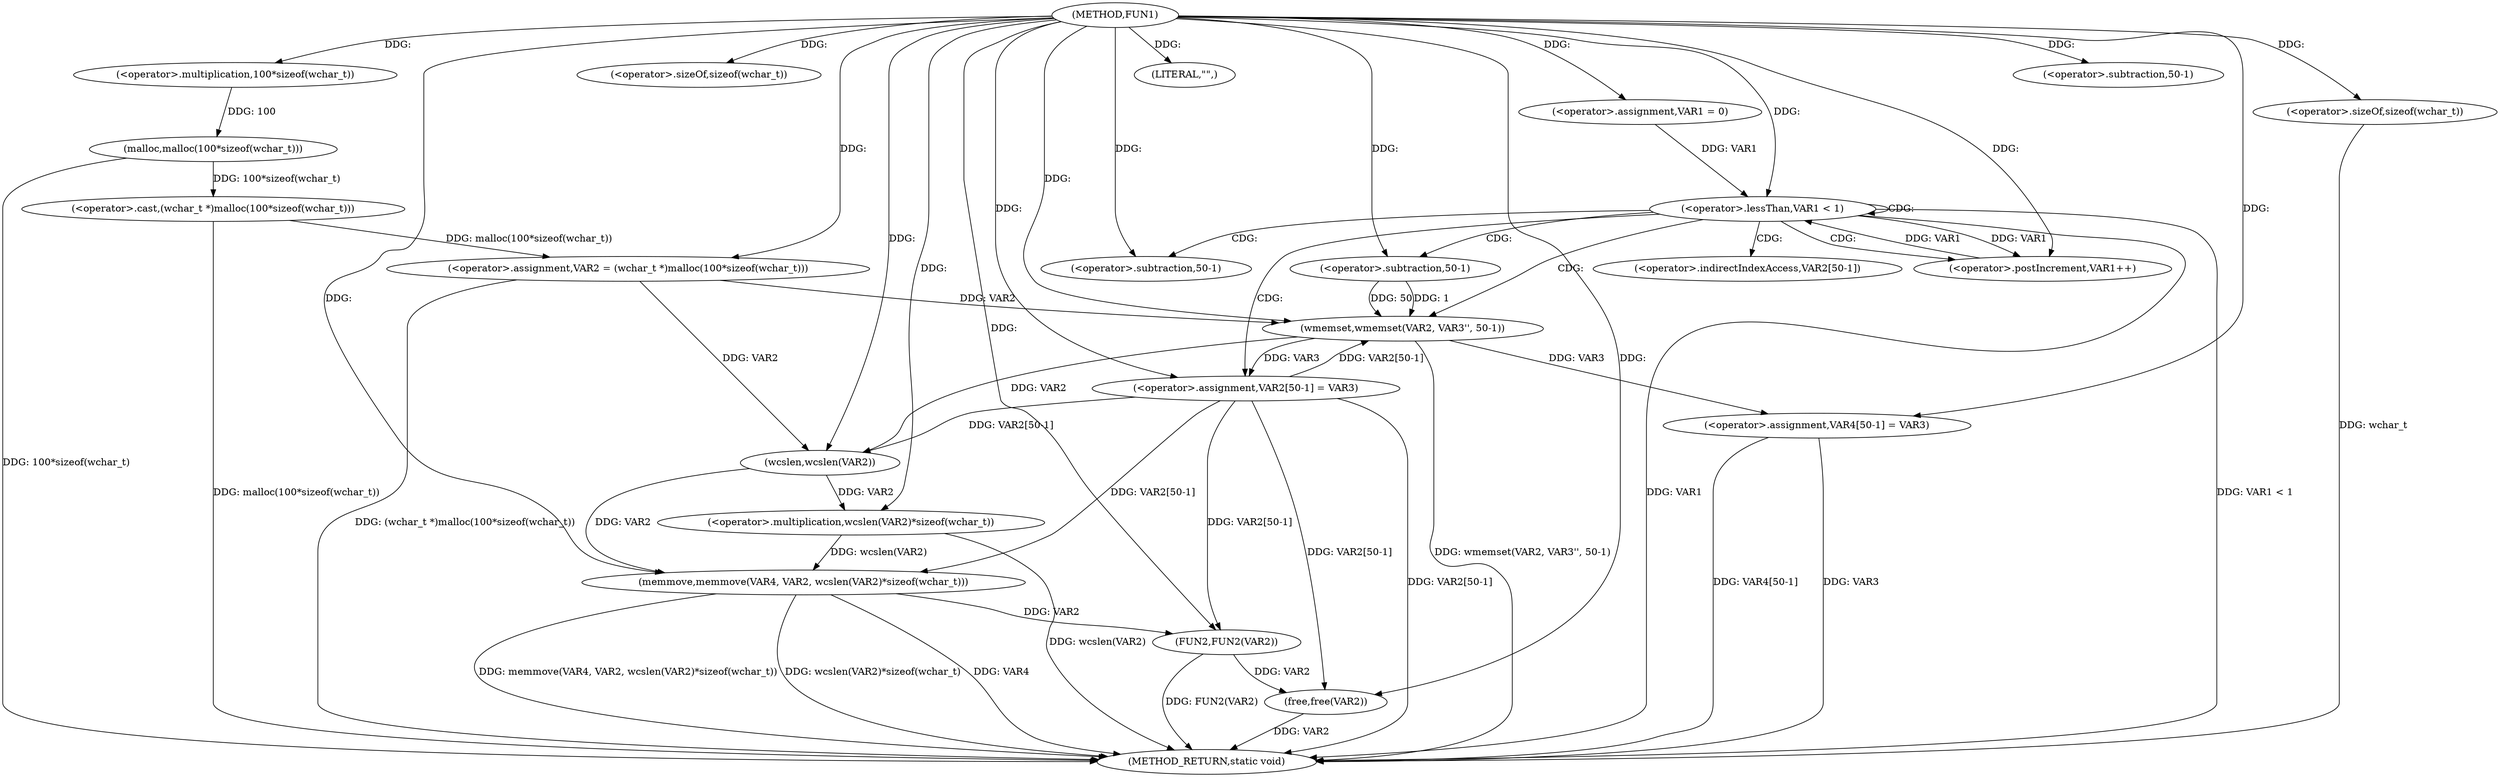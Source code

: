 digraph FUN1 {  
"1000100" [label = "(METHOD,FUN1)" ]
"1000157" [label = "(METHOD_RETURN,static void)" ]
"1000104" [label = "(<operator>.assignment,VAR2 = (wchar_t *)malloc(100*sizeof(wchar_t)))" ]
"1000106" [label = "(<operator>.cast,(wchar_t *)malloc(100*sizeof(wchar_t)))" ]
"1000108" [label = "(malloc,malloc(100*sizeof(wchar_t)))" ]
"1000109" [label = "(<operator>.multiplication,100*sizeof(wchar_t))" ]
"1000111" [label = "(<operator>.sizeOf,sizeof(wchar_t))" ]
"1000114" [label = "(<operator>.assignment,VAR1 = 0)" ]
"1000117" [label = "(<operator>.lessThan,VAR1 < 1)" ]
"1000120" [label = "(<operator>.postIncrement,VAR1++)" ]
"1000123" [label = "(wmemset,wmemset(VAR2, VAR3'', 50-1))" ]
"1000126" [label = "(<operator>.subtraction,50-1)" ]
"1000129" [label = "(<operator>.assignment,VAR2[50-1] = VAR3)" ]
"1000132" [label = "(<operator>.subtraction,50-1)" ]
"1000137" [label = "(LITERAL,\"\",)" ]
"1000138" [label = "(memmove,memmove(VAR4, VAR2, wcslen(VAR2)*sizeof(wchar_t)))" ]
"1000141" [label = "(<operator>.multiplication,wcslen(VAR2)*sizeof(wchar_t))" ]
"1000142" [label = "(wcslen,wcslen(VAR2))" ]
"1000144" [label = "(<operator>.sizeOf,sizeof(wchar_t))" ]
"1000146" [label = "(<operator>.assignment,VAR4[50-1] = VAR3)" ]
"1000149" [label = "(<operator>.subtraction,50-1)" ]
"1000153" [label = "(FUN2,FUN2(VAR2))" ]
"1000155" [label = "(free,free(VAR2))" ]
"1000130" [label = "(<operator>.indirectIndexAccess,VAR2[50-1])" ]
  "1000117" -> "1000157"  [ label = "DDG: VAR1 < 1"] 
  "1000129" -> "1000157"  [ label = "DDG: VAR2[50-1]"] 
  "1000141" -> "1000157"  [ label = "DDG: wcslen(VAR2)"] 
  "1000106" -> "1000157"  [ label = "DDG: malloc(100*sizeof(wchar_t))"] 
  "1000146" -> "1000157"  [ label = "DDG: VAR3"] 
  "1000153" -> "1000157"  [ label = "DDG: FUN2(VAR2)"] 
  "1000117" -> "1000157"  [ label = "DDG: VAR1"] 
  "1000144" -> "1000157"  [ label = "DDG: wchar_t"] 
  "1000146" -> "1000157"  [ label = "DDG: VAR4[50-1]"] 
  "1000123" -> "1000157"  [ label = "DDG: wmemset(VAR2, VAR3'', 50-1)"] 
  "1000138" -> "1000157"  [ label = "DDG: wcslen(VAR2)*sizeof(wchar_t)"] 
  "1000138" -> "1000157"  [ label = "DDG: VAR4"] 
  "1000155" -> "1000157"  [ label = "DDG: VAR2"] 
  "1000138" -> "1000157"  [ label = "DDG: memmove(VAR4, VAR2, wcslen(VAR2)*sizeof(wchar_t))"] 
  "1000104" -> "1000157"  [ label = "DDG: (wchar_t *)malloc(100*sizeof(wchar_t))"] 
  "1000108" -> "1000157"  [ label = "DDG: 100*sizeof(wchar_t)"] 
  "1000106" -> "1000104"  [ label = "DDG: malloc(100*sizeof(wchar_t))"] 
  "1000100" -> "1000104"  [ label = "DDG: "] 
  "1000108" -> "1000106"  [ label = "DDG: 100*sizeof(wchar_t)"] 
  "1000109" -> "1000108"  [ label = "DDG: 100"] 
  "1000100" -> "1000109"  [ label = "DDG: "] 
  "1000100" -> "1000111"  [ label = "DDG: "] 
  "1000100" -> "1000114"  [ label = "DDG: "] 
  "1000114" -> "1000117"  [ label = "DDG: VAR1"] 
  "1000120" -> "1000117"  [ label = "DDG: VAR1"] 
  "1000100" -> "1000117"  [ label = "DDG: "] 
  "1000117" -> "1000120"  [ label = "DDG: VAR1"] 
  "1000100" -> "1000120"  [ label = "DDG: "] 
  "1000129" -> "1000123"  [ label = "DDG: VAR2[50-1]"] 
  "1000104" -> "1000123"  [ label = "DDG: VAR2"] 
  "1000100" -> "1000123"  [ label = "DDG: "] 
  "1000126" -> "1000123"  [ label = "DDG: 50"] 
  "1000126" -> "1000123"  [ label = "DDG: 1"] 
  "1000100" -> "1000126"  [ label = "DDG: "] 
  "1000123" -> "1000129"  [ label = "DDG: VAR3"] 
  "1000100" -> "1000129"  [ label = "DDG: "] 
  "1000100" -> "1000132"  [ label = "DDG: "] 
  "1000100" -> "1000137"  [ label = "DDG: "] 
  "1000100" -> "1000138"  [ label = "DDG: "] 
  "1000129" -> "1000138"  [ label = "DDG: VAR2[50-1]"] 
  "1000142" -> "1000138"  [ label = "DDG: VAR2"] 
  "1000141" -> "1000138"  [ label = "DDG: wcslen(VAR2)"] 
  "1000142" -> "1000141"  [ label = "DDG: VAR2"] 
  "1000129" -> "1000142"  [ label = "DDG: VAR2[50-1]"] 
  "1000104" -> "1000142"  [ label = "DDG: VAR2"] 
  "1000123" -> "1000142"  [ label = "DDG: VAR2"] 
  "1000100" -> "1000142"  [ label = "DDG: "] 
  "1000100" -> "1000141"  [ label = "DDG: "] 
  "1000100" -> "1000144"  [ label = "DDG: "] 
  "1000100" -> "1000146"  [ label = "DDG: "] 
  "1000123" -> "1000146"  [ label = "DDG: VAR3"] 
  "1000100" -> "1000149"  [ label = "DDG: "] 
  "1000129" -> "1000153"  [ label = "DDG: VAR2[50-1]"] 
  "1000138" -> "1000153"  [ label = "DDG: VAR2"] 
  "1000100" -> "1000153"  [ label = "DDG: "] 
  "1000129" -> "1000155"  [ label = "DDG: VAR2[50-1]"] 
  "1000153" -> "1000155"  [ label = "DDG: VAR2"] 
  "1000100" -> "1000155"  [ label = "DDG: "] 
  "1000117" -> "1000132"  [ label = "CDG: "] 
  "1000117" -> "1000129"  [ label = "CDG: "] 
  "1000117" -> "1000123"  [ label = "CDG: "] 
  "1000117" -> "1000130"  [ label = "CDG: "] 
  "1000117" -> "1000120"  [ label = "CDG: "] 
  "1000117" -> "1000117"  [ label = "CDG: "] 
  "1000117" -> "1000126"  [ label = "CDG: "] 
}
